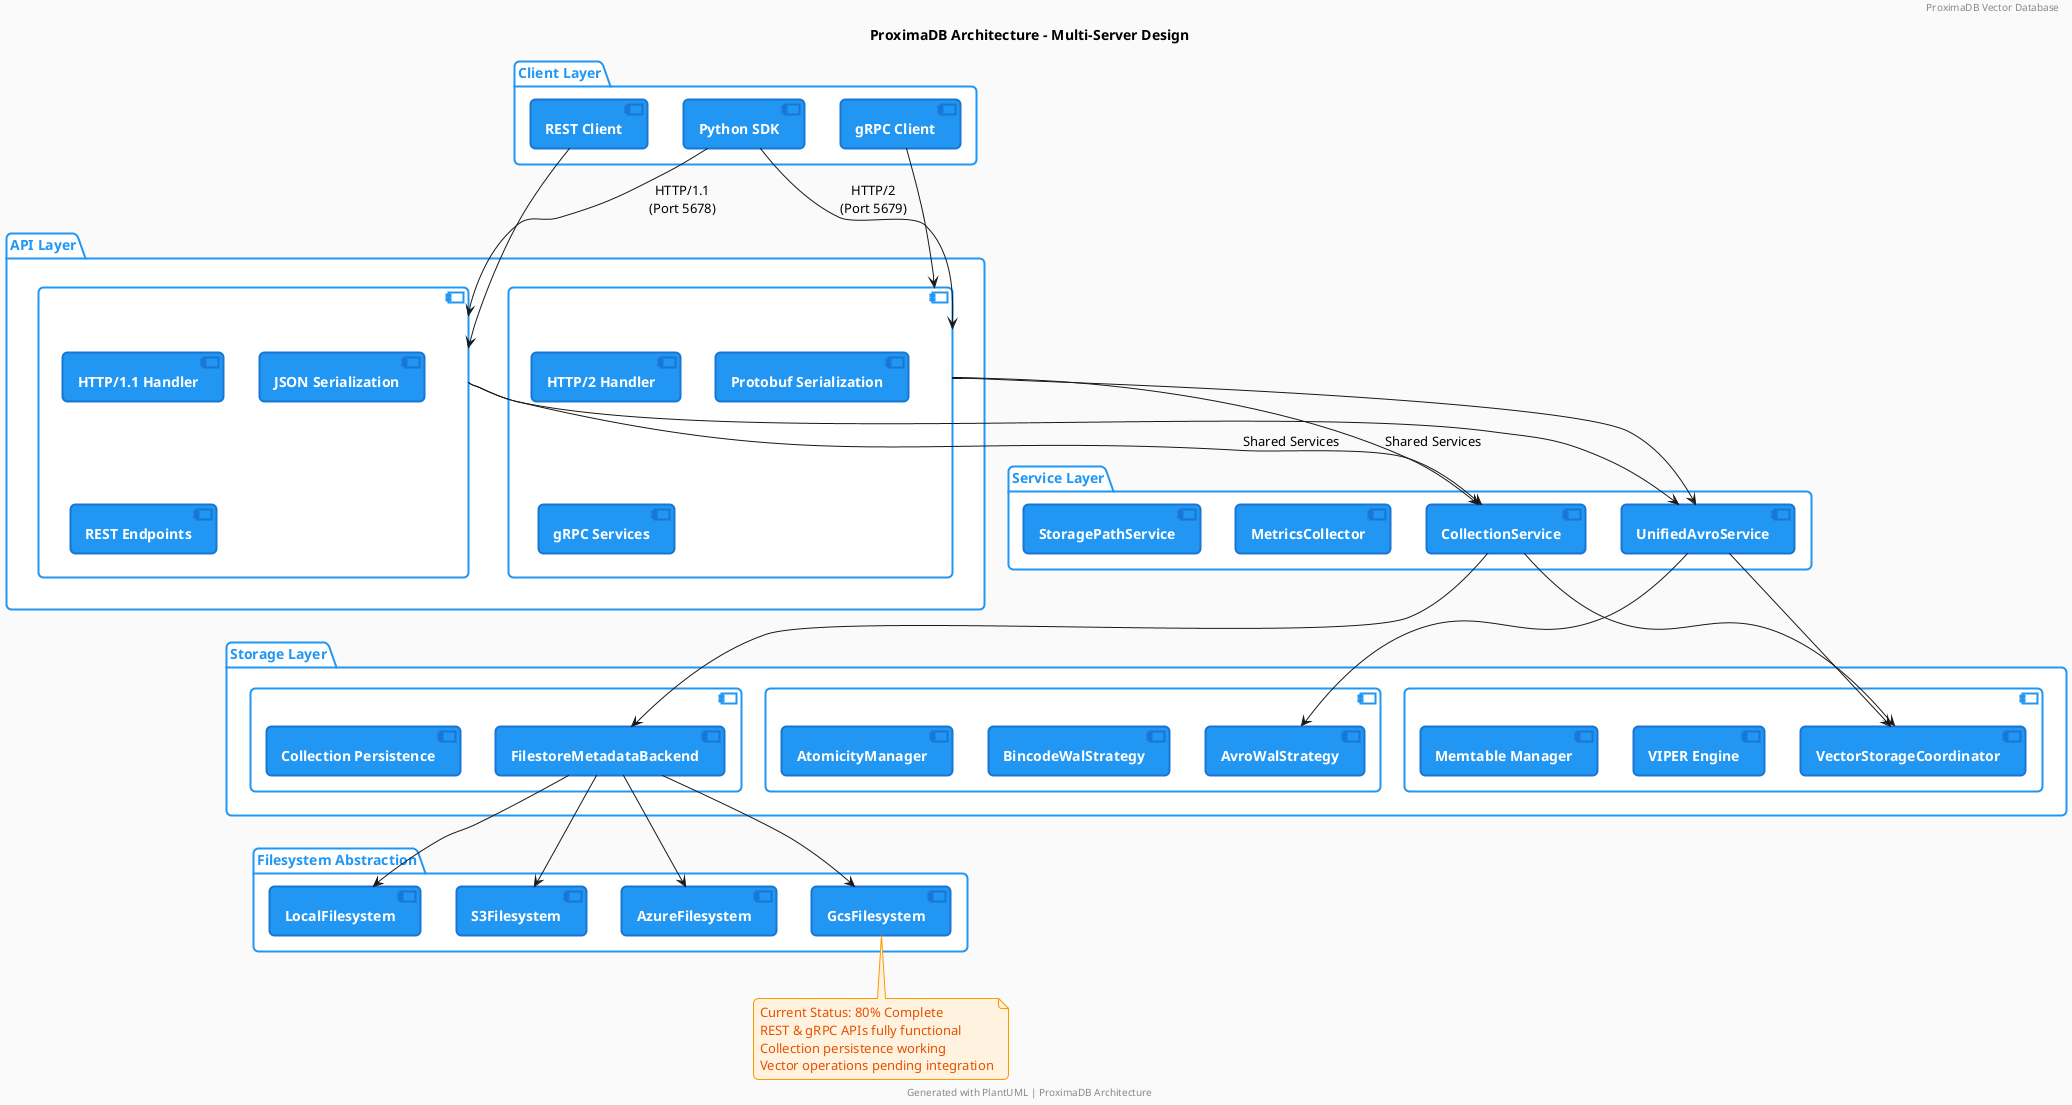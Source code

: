 @startuml ProximaDB_Main_Architecture

skinparam backgroundColor #FAFAFA
skinparam roundCorner 10
skinparam shadowing false

skinparam component {
    BackgroundColor #2196F3
    BorderColor #1976D2
    BorderThickness 2
    FontColor white
    FontStyle bold
}

skinparam package {
    BackgroundColor white
    BorderColor #2196F3
    BorderThickness 2
    FontColor #2196F3
    FontStyle bold
}

skinparam note {
    BackgroundColor #FFF3E0
    BorderColor #FF9800
    BorderThickness 1
    FontColor #E65100
}

title ProximaDB Architecture - Multi-Server Design
header ProximaDB Vector Database
footer Generated with PlantUML | ProximaDB Architecture

package "Client Layer" {
  [Python SDK] as PythonSDK
  [REST Client] as RESTClient
  [gRPC Client] as gRPCClient
}

package "API Layer" {
  component "REST Server\n(Port 5678)" as RESTServer {
    [HTTP/1.1 Handler]
    [JSON Serialization]
    [REST Endpoints]
  }
  
  component "gRPC Server\n(Port 5679)" as gRPCServer {
    [HTTP/2 Handler]
    [Protobuf Serialization]
    [gRPC Services]
  }
}

package "Service Layer" {
  [CollectionService] as CS
  [UnifiedAvroService] as UAS
  [MetricsCollector] as MC
  [StoragePathService] as SPS
}

package "Storage Layer" {
  component "WAL System" {
    [AvroWalStrategy]
    [BincodeWalStrategy]
    [AtomicityManager]
  }
  
  component "Vector Storage" {
    [VectorStorageCoordinator] as VSC
    [VIPER Engine]
    [Memtable Manager]
  }
  
  component "Metadata Storage" {
    [FilestoreMetadataBackend]
    [Collection Persistence]
  }
}

package "Filesystem Abstraction" {
  [LocalFilesystem] as Local
  [S3Filesystem] as S3
  [AzureFilesystem] as Azure
  [GcsFilesystem] as GCS
}

' Connections
PythonSDK --> RESTServer : HTTP/1.1\n(Port 5678)
PythonSDK --> gRPCServer : HTTP/2\n(Port 5679)
RESTClient --> RESTServer
gRPCClient --> gRPCServer

RESTServer --> CS : Shared Services
RESTServer --> UAS
gRPCServer --> CS : Shared Services
gRPCServer --> UAS

CS --> FilestoreMetadataBackend
CS --> VSC
UAS --> AvroWalStrategy
UAS --> VSC

FilestoreMetadataBackend --> Local
FilestoreMetadataBackend --> S3
FilestoreMetadataBackend --> Azure
FilestoreMetadataBackend --> GCS

note bottom : Current Status: 80% Complete\nREST & gRPC APIs fully functional\nCollection persistence working\nVector operations pending integration

@enduml